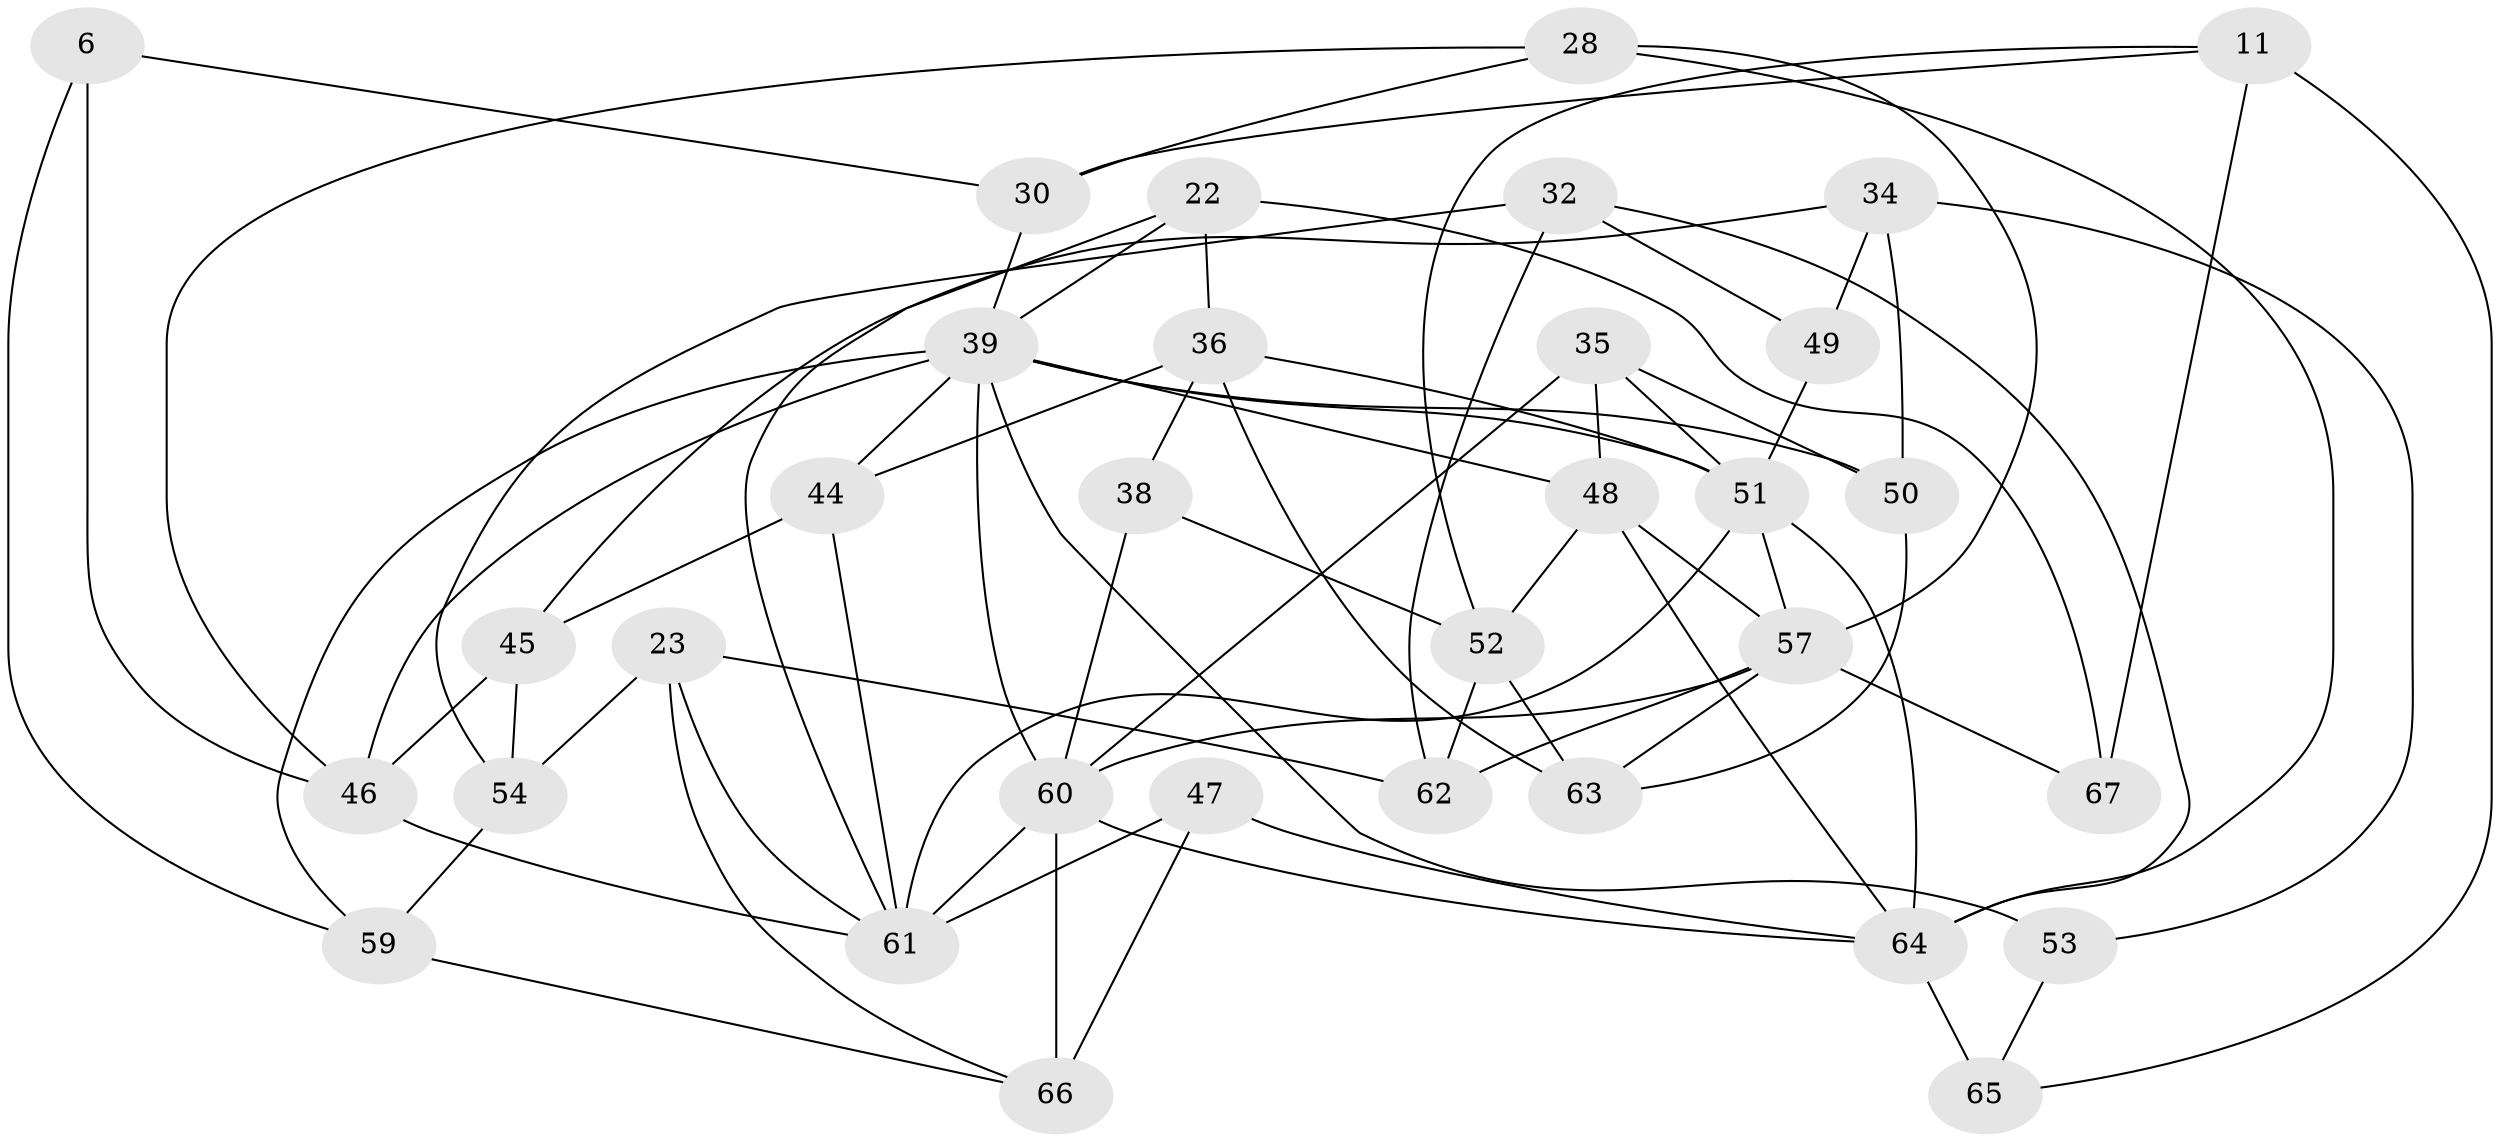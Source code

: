 // original degree distribution, {4: 1.0}
// Generated by graph-tools (version 1.1) at 2025/04/03/04/25 22:04:09]
// undirected, 33 vertices, 75 edges
graph export_dot {
graph [start="1"]
  node [color=gray90,style=filled];
  6;
  11 [super="+7"];
  22;
  23;
  28;
  30;
  32;
  34;
  35;
  36 [super="+24"];
  38;
  39 [super="+19+20"];
  44 [super="+41"];
  45;
  46 [super="+5"];
  47;
  48 [super="+3"];
  49;
  50;
  51 [super="+4+31+43+40"];
  52 [super="+1"];
  53;
  54;
  57 [super="+16+21"];
  59;
  60 [super="+33"];
  61 [super="+37+56"];
  62;
  63;
  64 [super="+2+25+8+58"];
  65 [super="+27+42"];
  66 [super="+18"];
  67;
  6 -- 46 [weight=2];
  6 -- 30;
  6 -- 59;
  11 -- 67 [weight=2];
  11 -- 30;
  11 -- 52;
  11 -- 65 [weight=2];
  22 -- 67;
  22 -- 36;
  22 -- 39;
  22 -- 61;
  23 -- 62;
  23 -- 61;
  23 -- 54;
  23 -- 66;
  28 -- 30;
  28 -- 46;
  28 -- 64;
  28 -- 57;
  30 -- 39;
  32 -- 49;
  32 -- 62;
  32 -- 54;
  32 -- 64;
  34 -- 53;
  34 -- 49;
  34 -- 50;
  34 -- 45;
  35 -- 48;
  35 -- 50;
  35 -- 51;
  35 -- 60;
  36 -- 38;
  36 -- 51 [weight=2];
  36 -- 44;
  36 -- 63;
  38 -- 52 [weight=2];
  38 -- 60;
  39 -- 51 [weight=2];
  39 -- 48;
  39 -- 46;
  39 -- 53;
  39 -- 59;
  39 -- 60 [weight=3];
  39 -- 50;
  39 -- 44 [weight=2];
  44 -- 45;
  44 -- 61 [weight=2];
  45 -- 54;
  45 -- 46;
  46 -- 61;
  47 -- 64;
  47 -- 66 [weight=2];
  47 -- 61;
  48 -- 64 [weight=2];
  48 -- 52;
  48 -- 57;
  49 -- 51 [weight=2];
  50 -- 63;
  51 -- 64 [weight=3];
  51 -- 61 [weight=2];
  51 -- 57 [weight=2];
  52 -- 63;
  52 -- 62;
  53 -- 65 [weight=2];
  54 -- 59;
  57 -- 63;
  57 -- 67;
  57 -- 60;
  57 -- 62;
  59 -- 66;
  60 -- 64 [weight=2];
  60 -- 66 [weight=2];
  60 -- 61 [weight=2];
  64 -- 65 [weight=4];
}
